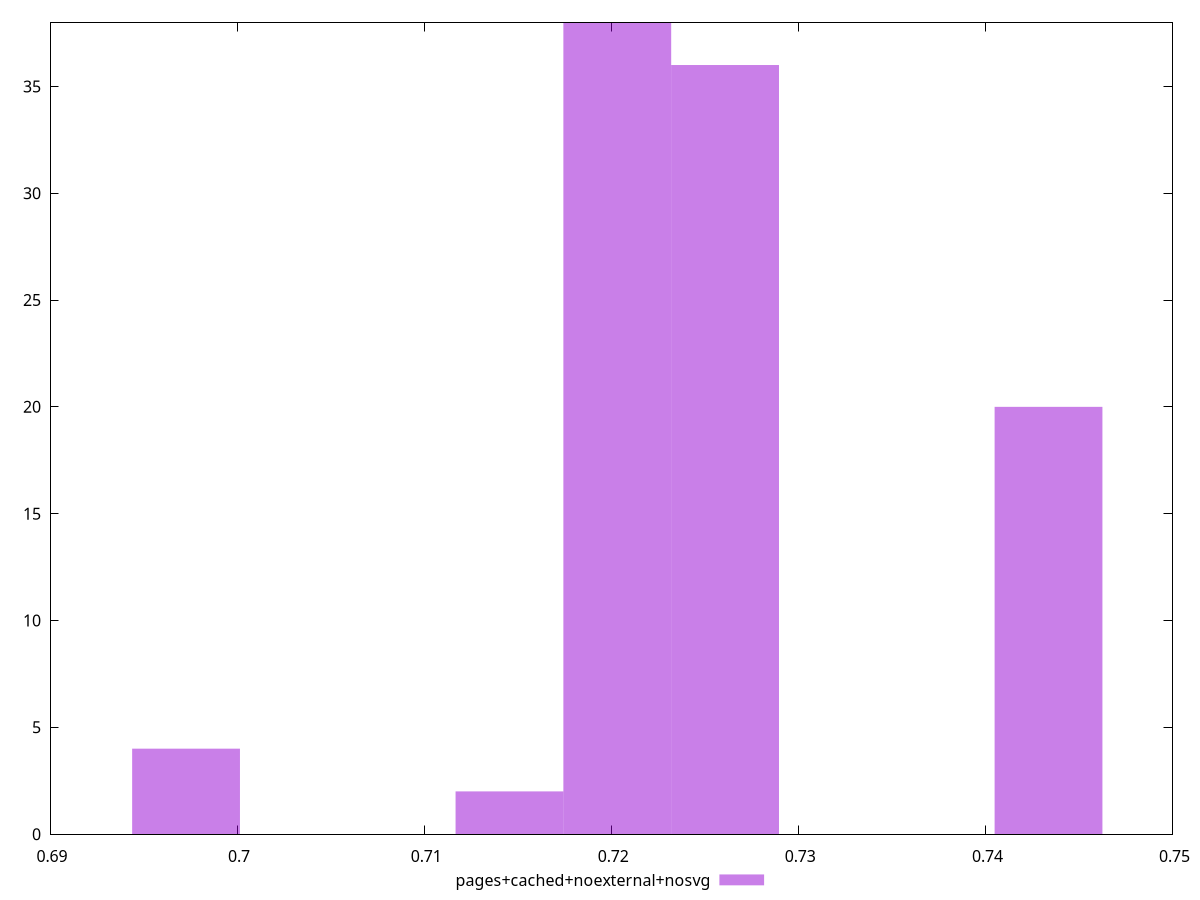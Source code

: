 $_pagesCachedNoexternalNosvg <<EOF
0.7433725117484875 20
0.7260847789171273 36
0.7203222013066739 38
0.6972718908648604 4
0.7145596236962205 2
EOF
set key outside below
set terminal pngcairo
set output "report_00005_2020-11-02T22-26-11.212Z/performance_score/pages+cached+noexternal+nosvg//hist.png"
set yrange [0:38]
set boxwidth 0.0057625776104533915
set style fill transparent solid 0.5 noborder
plot $_pagesCachedNoexternalNosvg title "pages+cached+noexternal+nosvg" with boxes ,